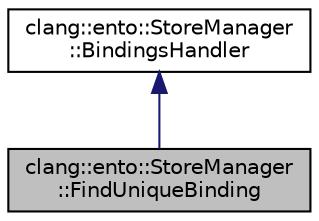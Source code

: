digraph "clang::ento::StoreManager::FindUniqueBinding"
{
 // LATEX_PDF_SIZE
  bgcolor="transparent";
  edge [fontname="Helvetica",fontsize="10",labelfontname="Helvetica",labelfontsize="10"];
  node [fontname="Helvetica",fontsize="10",shape=record];
  Node1 [label="clang::ento::StoreManager\l::FindUniqueBinding",height=0.2,width=0.4,color="black", fillcolor="grey75", style="filled", fontcolor="black",tooltip=" "];
  Node2 -> Node1 [dir="back",color="midnightblue",fontsize="10",style="solid",fontname="Helvetica"];
  Node2 [label="clang::ento::StoreManager\l::BindingsHandler",height=0.2,width=0.4,color="black",URL="$classclang_1_1ento_1_1StoreManager_1_1BindingsHandler.html",tooltip=" "];
}
